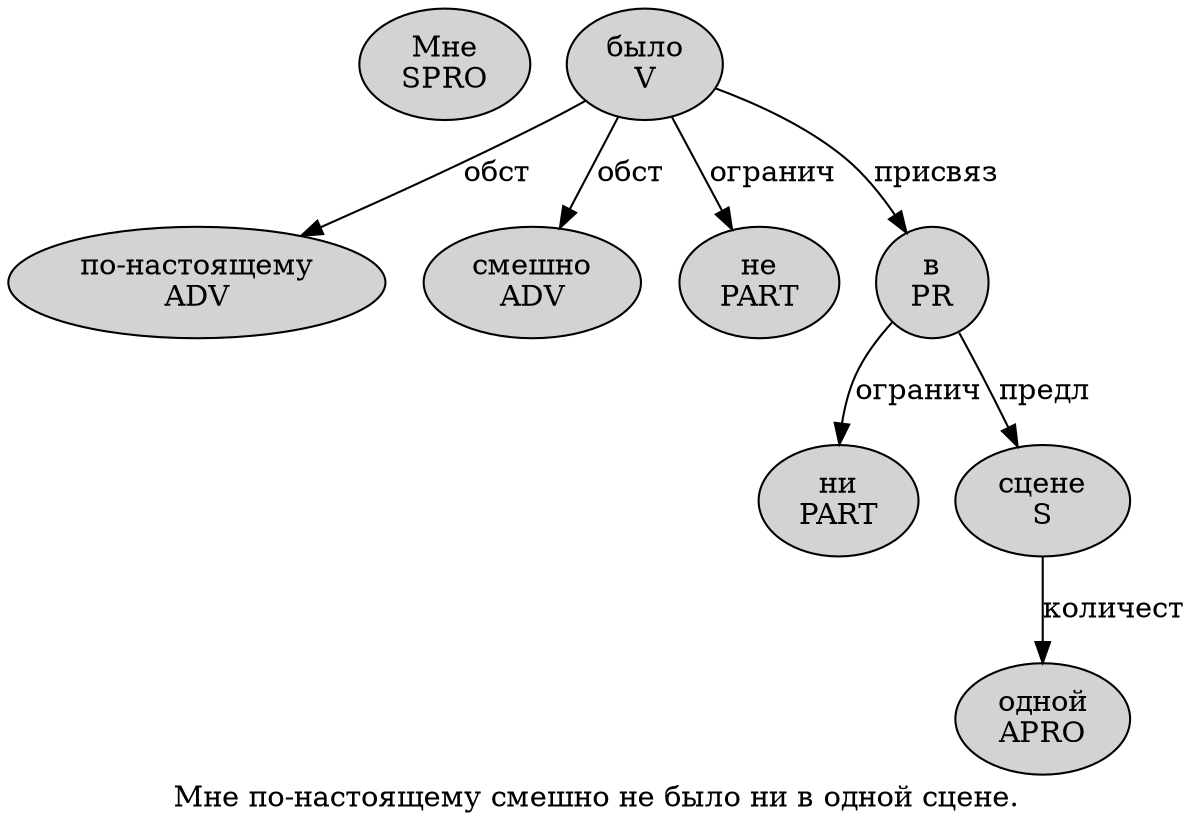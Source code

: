 digraph SENTENCE_2951 {
	graph [label="Мне по-настоящему смешно не было ни в одной сцене."]
	node [style=filled]
		0 [label="Мне
SPRO" color="" fillcolor=lightgray penwidth=1 shape=ellipse]
		1 [label="по-настоящему
ADV" color="" fillcolor=lightgray penwidth=1 shape=ellipse]
		2 [label="смешно
ADV" color="" fillcolor=lightgray penwidth=1 shape=ellipse]
		3 [label="не
PART" color="" fillcolor=lightgray penwidth=1 shape=ellipse]
		4 [label="было
V" color="" fillcolor=lightgray penwidth=1 shape=ellipse]
		5 [label="ни
PART" color="" fillcolor=lightgray penwidth=1 shape=ellipse]
		6 [label="в
PR" color="" fillcolor=lightgray penwidth=1 shape=ellipse]
		7 [label="одной
APRO" color="" fillcolor=lightgray penwidth=1 shape=ellipse]
		8 [label="сцене
S" color="" fillcolor=lightgray penwidth=1 shape=ellipse]
			4 -> 1 [label="обст"]
			4 -> 2 [label="обст"]
			4 -> 3 [label="огранич"]
			4 -> 6 [label="присвяз"]
			8 -> 7 [label="количест"]
			6 -> 5 [label="огранич"]
			6 -> 8 [label="предл"]
}